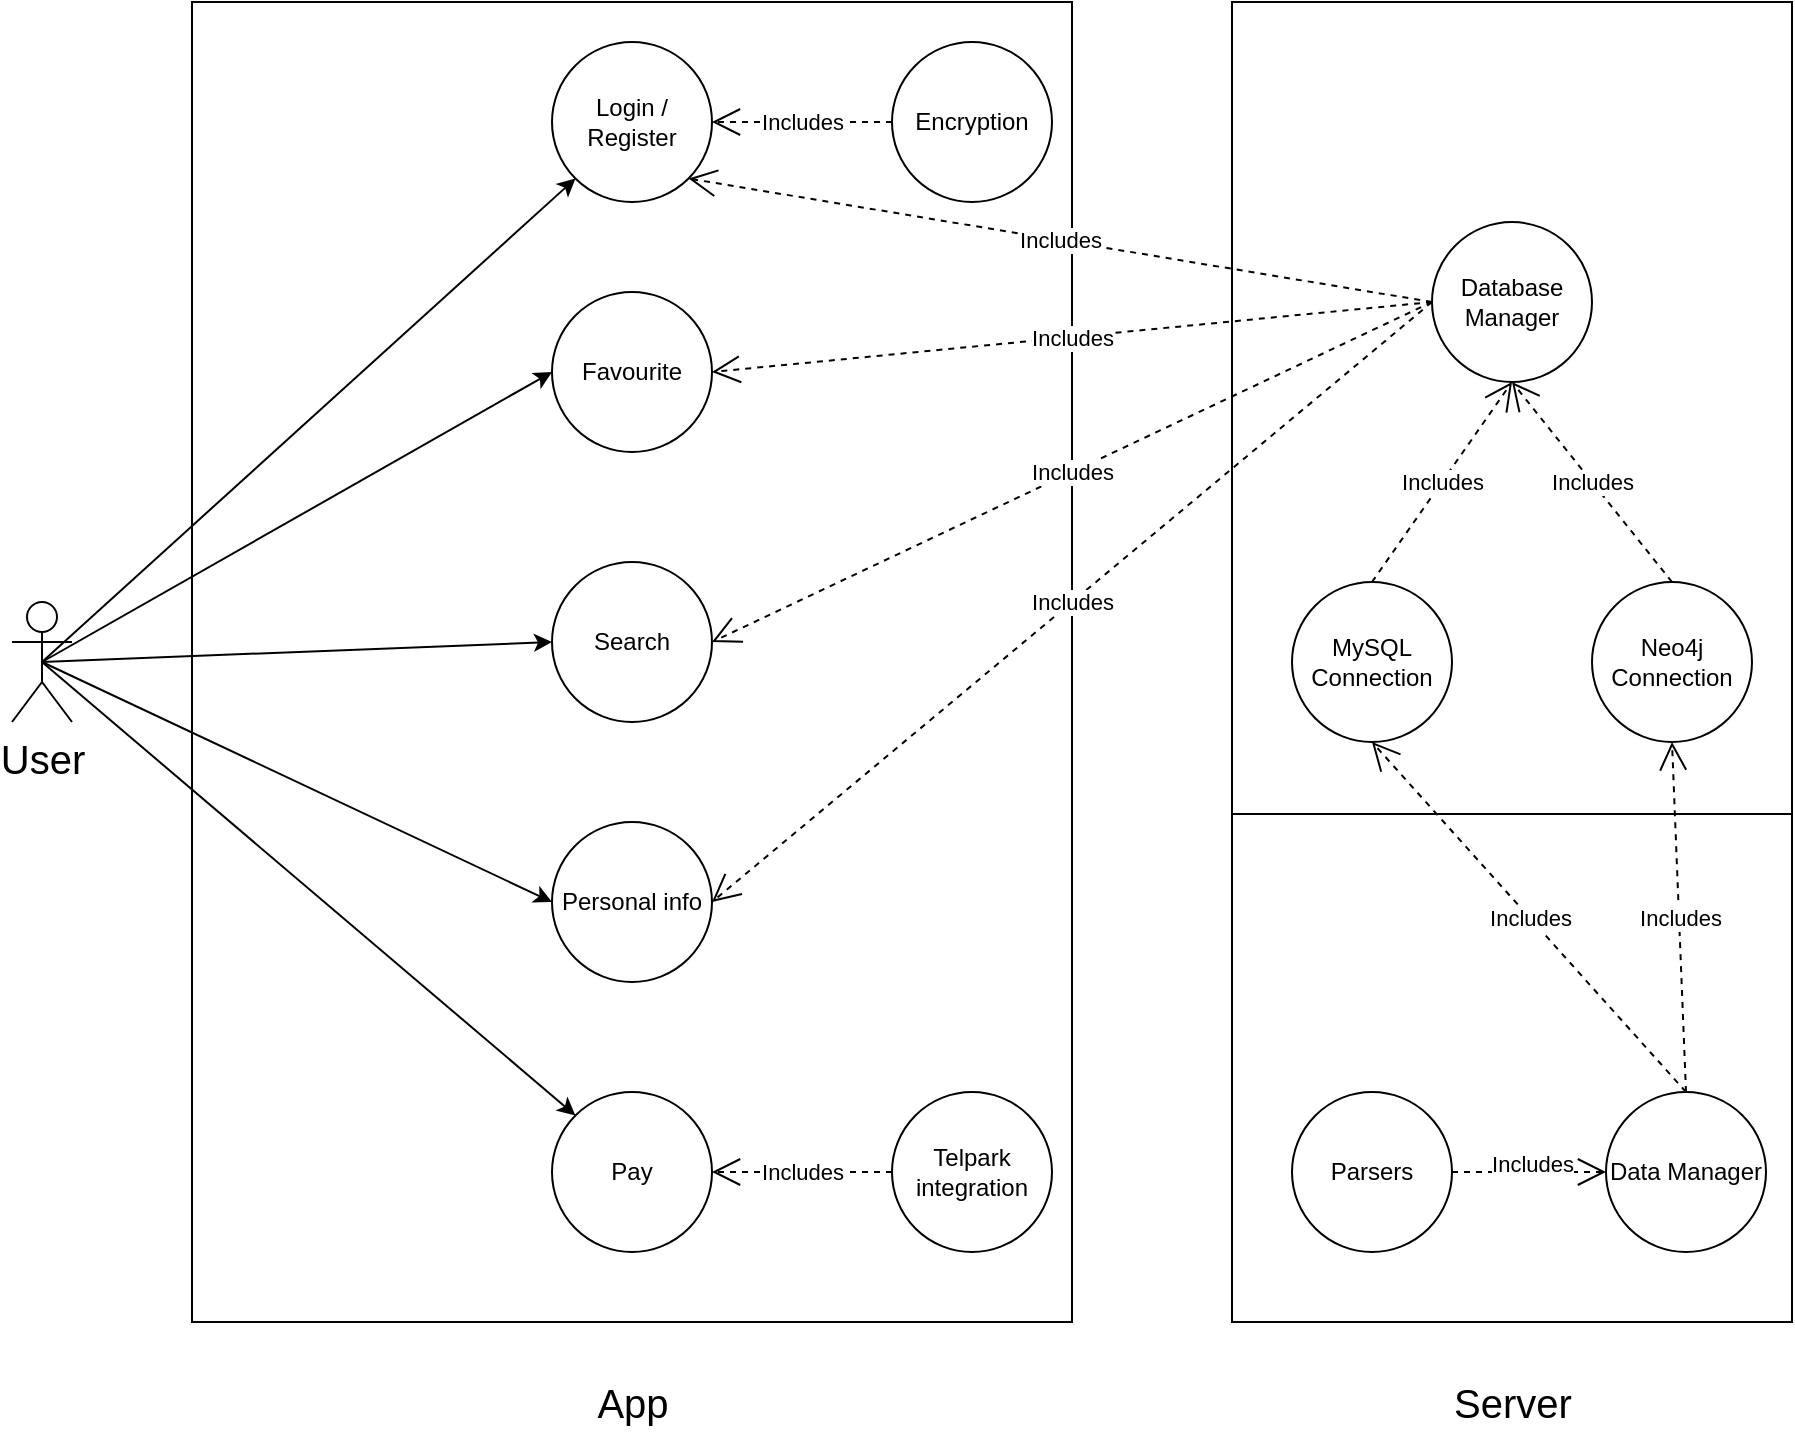 <mxfile version="23.0.2" type="device">
  <diagram name="Página-1" id="NA5vmuCEwgg54cyfM6K1">
    <mxGraphModel dx="1366" dy="804" grid="1" gridSize="10" guides="1" tooltips="1" connect="1" arrows="1" fold="1" page="1" pageScale="1" pageWidth="827" pageHeight="1169" math="0" shadow="0">
      <root>
        <mxCell id="0" />
        <mxCell id="1" parent="0" />
        <mxCell id="5DhV_z2-EAwrGBqui1NJ-6" value="" style="whiteSpace=wrap;html=1;" vertex="1" parent="1">
          <mxGeometry x="640" y="40" width="280" height="660" as="geometry" />
        </mxCell>
        <mxCell id="5DhV_z2-EAwrGBqui1NJ-4" value="" style="whiteSpace=wrap;html=1;" vertex="1" parent="1">
          <mxGeometry x="120" y="40" width="440" height="660" as="geometry" />
        </mxCell>
        <mxCell id="5DhV_z2-EAwrGBqui1NJ-1" value="&lt;font style=&quot;font-size: 20px;&quot;&gt;User&lt;/font&gt;" style="shape=umlActor;verticalLabelPosition=bottom;verticalAlign=top;html=1;" vertex="1" parent="1">
          <mxGeometry x="30" y="340" width="30" height="60" as="geometry" />
        </mxCell>
        <mxCell id="5DhV_z2-EAwrGBqui1NJ-7" value="&lt;font style=&quot;font-size: 20px;&quot;&gt;App&lt;/font&gt;" style="text;html=1;align=center;verticalAlign=middle;resizable=0;points=[];autosize=1;strokeColor=none;fillColor=none;" vertex="1" parent="1">
          <mxGeometry x="310" y="720" width="60" height="40" as="geometry" />
        </mxCell>
        <mxCell id="5DhV_z2-EAwrGBqui1NJ-8" value="&lt;font style=&quot;font-size: 20px;&quot;&gt;Server&lt;/font&gt;" style="text;html=1;align=center;verticalAlign=middle;resizable=0;points=[];autosize=1;strokeColor=none;fillColor=none;" vertex="1" parent="1">
          <mxGeometry x="740" y="720" width="80" height="40" as="geometry" />
        </mxCell>
        <mxCell id="5DhV_z2-EAwrGBqui1NJ-12" value="Login / Register" style="ellipse;whiteSpace=wrap;html=1;" vertex="1" parent="1">
          <mxGeometry x="300" y="60" width="80" height="80" as="geometry" />
        </mxCell>
        <mxCell id="5DhV_z2-EAwrGBqui1NJ-13" value="Favourite" style="ellipse;whiteSpace=wrap;html=1;" vertex="1" parent="1">
          <mxGeometry x="300" y="185" width="80" height="80" as="geometry" />
        </mxCell>
        <mxCell id="5DhV_z2-EAwrGBqui1NJ-14" value="Search" style="ellipse;whiteSpace=wrap;html=1;" vertex="1" parent="1">
          <mxGeometry x="300" y="320" width="80" height="80" as="geometry" />
        </mxCell>
        <mxCell id="5DhV_z2-EAwrGBqui1NJ-15" value="Pay" style="ellipse;whiteSpace=wrap;html=1;" vertex="1" parent="1">
          <mxGeometry x="300" y="585" width="80" height="80" as="geometry" />
        </mxCell>
        <mxCell id="5DhV_z2-EAwrGBqui1NJ-16" value="" style="endArrow=classic;html=1;rounded=0;entryX=0;entryY=0.5;entryDx=0;entryDy=0;exitX=0.5;exitY=0.5;exitDx=0;exitDy=0;exitPerimeter=0;" edge="1" parent="1" source="5DhV_z2-EAwrGBqui1NJ-1" target="5DhV_z2-EAwrGBqui1NJ-13">
          <mxGeometry width="50" height="50" relative="1" as="geometry">
            <mxPoint x="480" y="350" as="sourcePoint" />
            <mxPoint x="530" y="300" as="targetPoint" />
          </mxGeometry>
        </mxCell>
        <mxCell id="5DhV_z2-EAwrGBqui1NJ-17" value="" style="endArrow=classic;html=1;rounded=0;entryX=0;entryY=1;entryDx=0;entryDy=0;exitX=0.5;exitY=0.5;exitDx=0;exitDy=0;exitPerimeter=0;" edge="1" parent="1" source="5DhV_z2-EAwrGBqui1NJ-1" target="5DhV_z2-EAwrGBqui1NJ-12">
          <mxGeometry width="50" height="50" relative="1" as="geometry">
            <mxPoint x="30" y="200" as="sourcePoint" />
            <mxPoint x="80" y="150" as="targetPoint" />
          </mxGeometry>
        </mxCell>
        <mxCell id="5DhV_z2-EAwrGBqui1NJ-18" value="" style="endArrow=classic;html=1;rounded=0;entryX=0;entryY=0.5;entryDx=0;entryDy=0;exitX=0.5;exitY=0.5;exitDx=0;exitDy=0;exitPerimeter=0;" edge="1" parent="1" source="5DhV_z2-EAwrGBqui1NJ-1" target="5DhV_z2-EAwrGBqui1NJ-14">
          <mxGeometry width="50" height="50" relative="1" as="geometry">
            <mxPoint x="500" y="370" as="sourcePoint" />
            <mxPoint x="550" y="320" as="targetPoint" />
          </mxGeometry>
        </mxCell>
        <mxCell id="5DhV_z2-EAwrGBqui1NJ-19" value="" style="endArrow=classic;html=1;rounded=0;entryX=0;entryY=0;entryDx=0;entryDy=0;exitX=0.5;exitY=0.5;exitDx=0;exitDy=0;exitPerimeter=0;" edge="1" parent="1" source="5DhV_z2-EAwrGBqui1NJ-1" target="5DhV_z2-EAwrGBqui1NJ-15">
          <mxGeometry width="50" height="50" relative="1" as="geometry">
            <mxPoint x="510" y="380" as="sourcePoint" />
            <mxPoint x="560" y="330" as="targetPoint" />
          </mxGeometry>
        </mxCell>
        <mxCell id="5DhV_z2-EAwrGBqui1NJ-20" value="Database Manager" style="ellipse;whiteSpace=wrap;html=1;" vertex="1" parent="1">
          <mxGeometry x="740" y="150" width="80" height="80" as="geometry" />
        </mxCell>
        <mxCell id="5DhV_z2-EAwrGBqui1NJ-22" value="Telpark integration" style="ellipse;whiteSpace=wrap;html=1;" vertex="1" parent="1">
          <mxGeometry x="470" y="585" width="80" height="80" as="geometry" />
        </mxCell>
        <mxCell id="5DhV_z2-EAwrGBqui1NJ-24" value="Includes" style="endArrow=open;endSize=12;dashed=1;html=1;rounded=0;entryX=1;entryY=0.5;entryDx=0;entryDy=0;exitX=0;exitY=0.5;exitDx=0;exitDy=0;" edge="1" parent="1" source="5DhV_z2-EAwrGBqui1NJ-22" target="5DhV_z2-EAwrGBqui1NJ-15">
          <mxGeometry width="160" relative="1" as="geometry">
            <mxPoint x="420" y="330" as="sourcePoint" />
            <mxPoint x="580" y="330" as="targetPoint" />
          </mxGeometry>
        </mxCell>
        <mxCell id="5DhV_z2-EAwrGBqui1NJ-25" value="Encryption" style="ellipse;whiteSpace=wrap;html=1;" vertex="1" parent="1">
          <mxGeometry x="470" y="60" width="80" height="80" as="geometry" />
        </mxCell>
        <mxCell id="5DhV_z2-EAwrGBqui1NJ-26" value="Includes" style="endArrow=open;endSize=12;dashed=1;html=1;rounded=0;entryX=1;entryY=0.5;entryDx=0;entryDy=0;exitX=0;exitY=0.5;exitDx=0;exitDy=0;" edge="1" parent="1" source="5DhV_z2-EAwrGBqui1NJ-25" target="5DhV_z2-EAwrGBqui1NJ-12">
          <mxGeometry width="160" relative="1" as="geometry">
            <mxPoint x="410" y="360" as="sourcePoint" />
            <mxPoint x="570" y="360" as="targetPoint" />
          </mxGeometry>
        </mxCell>
        <mxCell id="5DhV_z2-EAwrGBqui1NJ-27" value="Includes" style="endArrow=open;endSize=12;dashed=1;html=1;rounded=0;entryX=1;entryY=0.5;entryDx=0;entryDy=0;exitX=0;exitY=0.5;exitDx=0;exitDy=0;" edge="1" parent="1" source="5DhV_z2-EAwrGBqui1NJ-20" target="5DhV_z2-EAwrGBqui1NJ-13">
          <mxGeometry width="160" relative="1" as="geometry">
            <mxPoint x="410" y="360" as="sourcePoint" />
            <mxPoint x="570" y="360" as="targetPoint" />
          </mxGeometry>
        </mxCell>
        <mxCell id="5DhV_z2-EAwrGBqui1NJ-28" value="Includes" style="endArrow=open;endSize=12;dashed=1;html=1;rounded=0;entryX=1;entryY=1;entryDx=0;entryDy=0;exitX=0;exitY=0.5;exitDx=0;exitDy=0;" edge="1" parent="1" source="5DhV_z2-EAwrGBqui1NJ-20" target="5DhV_z2-EAwrGBqui1NJ-12">
          <mxGeometry width="160" relative="1" as="geometry">
            <mxPoint x="750" y="155" as="sourcePoint" />
            <mxPoint x="390" y="305" as="targetPoint" />
          </mxGeometry>
        </mxCell>
        <mxCell id="5DhV_z2-EAwrGBqui1NJ-29" value="Includes" style="endArrow=open;endSize=12;dashed=1;html=1;rounded=0;entryX=1;entryY=0.5;entryDx=0;entryDy=0;exitX=0;exitY=0.5;exitDx=0;exitDy=0;" edge="1" parent="1" source="5DhV_z2-EAwrGBqui1NJ-20" target="5DhV_z2-EAwrGBqui1NJ-14">
          <mxGeometry width="160" relative="1" as="geometry">
            <mxPoint x="750" y="155" as="sourcePoint" />
            <mxPoint x="390" y="305" as="targetPoint" />
          </mxGeometry>
        </mxCell>
        <mxCell id="5DhV_z2-EAwrGBqui1NJ-30" value="Personal info" style="ellipse;whiteSpace=wrap;html=1;" vertex="1" parent="1">
          <mxGeometry x="300" y="450" width="80" height="80" as="geometry" />
        </mxCell>
        <mxCell id="5DhV_z2-EAwrGBqui1NJ-31" value="" style="endArrow=classic;html=1;rounded=0;entryX=0;entryY=0.5;entryDx=0;entryDy=0;exitX=0.5;exitY=0.5;exitDx=0;exitDy=0;exitPerimeter=0;" edge="1" parent="1" source="5DhV_z2-EAwrGBqui1NJ-1" target="5DhV_z2-EAwrGBqui1NJ-30">
          <mxGeometry width="50" height="50" relative="1" as="geometry">
            <mxPoint x="55" y="380" as="sourcePoint" />
            <mxPoint x="310" y="370" as="targetPoint" />
          </mxGeometry>
        </mxCell>
        <mxCell id="5DhV_z2-EAwrGBqui1NJ-32" value="Includes" style="endArrow=open;endSize=12;dashed=1;html=1;rounded=0;entryX=1;entryY=0.5;entryDx=0;entryDy=0;exitX=0;exitY=0.5;exitDx=0;exitDy=0;" edge="1" parent="1" source="5DhV_z2-EAwrGBqui1NJ-20" target="5DhV_z2-EAwrGBqui1NJ-30">
          <mxGeometry width="160" relative="1" as="geometry">
            <mxPoint x="750" y="155" as="sourcePoint" />
            <mxPoint x="390" y="370" as="targetPoint" />
          </mxGeometry>
        </mxCell>
        <mxCell id="5DhV_z2-EAwrGBqui1NJ-33" value="MySQL Connection" style="ellipse;whiteSpace=wrap;html=1;" vertex="1" parent="1">
          <mxGeometry x="670" y="330" width="80" height="80" as="geometry" />
        </mxCell>
        <mxCell id="5DhV_z2-EAwrGBqui1NJ-34" value="Neo4j Connection" style="ellipse;whiteSpace=wrap;html=1;" vertex="1" parent="1">
          <mxGeometry x="820" y="330" width="80" height="80" as="geometry" />
        </mxCell>
        <mxCell id="5DhV_z2-EAwrGBqui1NJ-35" value="Includes" style="endArrow=open;endSize=12;dashed=1;html=1;rounded=0;entryX=0.5;entryY=1;entryDx=0;entryDy=0;exitX=0.5;exitY=0;exitDx=0;exitDy=0;" edge="1" parent="1" source="5DhV_z2-EAwrGBqui1NJ-34" target="5DhV_z2-EAwrGBqui1NJ-20">
          <mxGeometry width="160" relative="1" as="geometry">
            <mxPoint x="750" y="370" as="sourcePoint" />
            <mxPoint x="378" y="138" as="targetPoint" />
          </mxGeometry>
        </mxCell>
        <mxCell id="5DhV_z2-EAwrGBqui1NJ-36" value="Includes" style="endArrow=open;endSize=12;dashed=1;html=1;rounded=0;entryX=0.5;entryY=1;entryDx=0;entryDy=0;exitX=0.5;exitY=0;exitDx=0;exitDy=0;" edge="1" parent="1" source="5DhV_z2-EAwrGBqui1NJ-33" target="5DhV_z2-EAwrGBqui1NJ-20">
          <mxGeometry width="160" relative="1" as="geometry">
            <mxPoint x="790" y="230" as="sourcePoint" />
            <mxPoint x="790" y="330" as="targetPoint" />
          </mxGeometry>
        </mxCell>
        <mxCell id="5DhV_z2-EAwrGBqui1NJ-37" value="Parsers" style="ellipse;whiteSpace=wrap;html=1;" vertex="1" parent="1">
          <mxGeometry x="670" y="585" width="80" height="80" as="geometry" />
        </mxCell>
        <mxCell id="5DhV_z2-EAwrGBqui1NJ-38" value="" style="line;strokeWidth=1;fillColor=none;align=left;verticalAlign=middle;spacingTop=-1;spacingLeft=3;spacingRight=3;rotatable=0;labelPosition=right;points=[];portConstraint=eastwest;strokeColor=inherit;" vertex="1" parent="1">
          <mxGeometry x="640" y="442" width="280" height="8" as="geometry" />
        </mxCell>
        <mxCell id="5DhV_z2-EAwrGBqui1NJ-39" value="Data Manager" style="ellipse;whiteSpace=wrap;html=1;" vertex="1" parent="1">
          <mxGeometry x="827" y="585" width="80" height="80" as="geometry" />
        </mxCell>
        <mxCell id="5DhV_z2-EAwrGBqui1NJ-40" value="Includes" style="endArrow=open;endSize=12;dashed=1;html=1;rounded=0;entryX=0;entryY=0.5;entryDx=0;entryDy=0;exitX=1;exitY=0.5;exitDx=0;exitDy=0;" edge="1" parent="1" source="5DhV_z2-EAwrGBqui1NJ-37" target="5DhV_z2-EAwrGBqui1NJ-39">
          <mxGeometry x="0.028" y="4" width="160" relative="1" as="geometry">
            <mxPoint x="750" y="370" as="sourcePoint" />
            <mxPoint x="390" y="500" as="targetPoint" />
            <mxPoint as="offset" />
          </mxGeometry>
        </mxCell>
        <mxCell id="5DhV_z2-EAwrGBqui1NJ-41" value="Includes" style="endArrow=open;endSize=12;dashed=1;html=1;rounded=0;entryX=0.5;entryY=1;entryDx=0;entryDy=0;exitX=0.5;exitY=0;exitDx=0;exitDy=0;" edge="1" parent="1" source="5DhV_z2-EAwrGBqui1NJ-39" target="5DhV_z2-EAwrGBqui1NJ-33">
          <mxGeometry width="160" relative="1" as="geometry">
            <mxPoint x="700" y="470" as="sourcePoint" />
            <mxPoint x="762" y="398" as="targetPoint" />
          </mxGeometry>
        </mxCell>
        <mxCell id="5DhV_z2-EAwrGBqui1NJ-43" value="Includes" style="endArrow=open;endSize=12;dashed=1;html=1;rounded=0;entryX=0.5;entryY=1;entryDx=0;entryDy=0;exitX=0.5;exitY=0;exitDx=0;exitDy=0;" edge="1" parent="1" source="5DhV_z2-EAwrGBqui1NJ-39" target="5DhV_z2-EAwrGBqui1NJ-34">
          <mxGeometry width="160" relative="1" as="geometry">
            <mxPoint x="870" y="595" as="sourcePoint" />
            <mxPoint x="860" y="240" as="targetPoint" />
          </mxGeometry>
        </mxCell>
      </root>
    </mxGraphModel>
  </diagram>
</mxfile>
